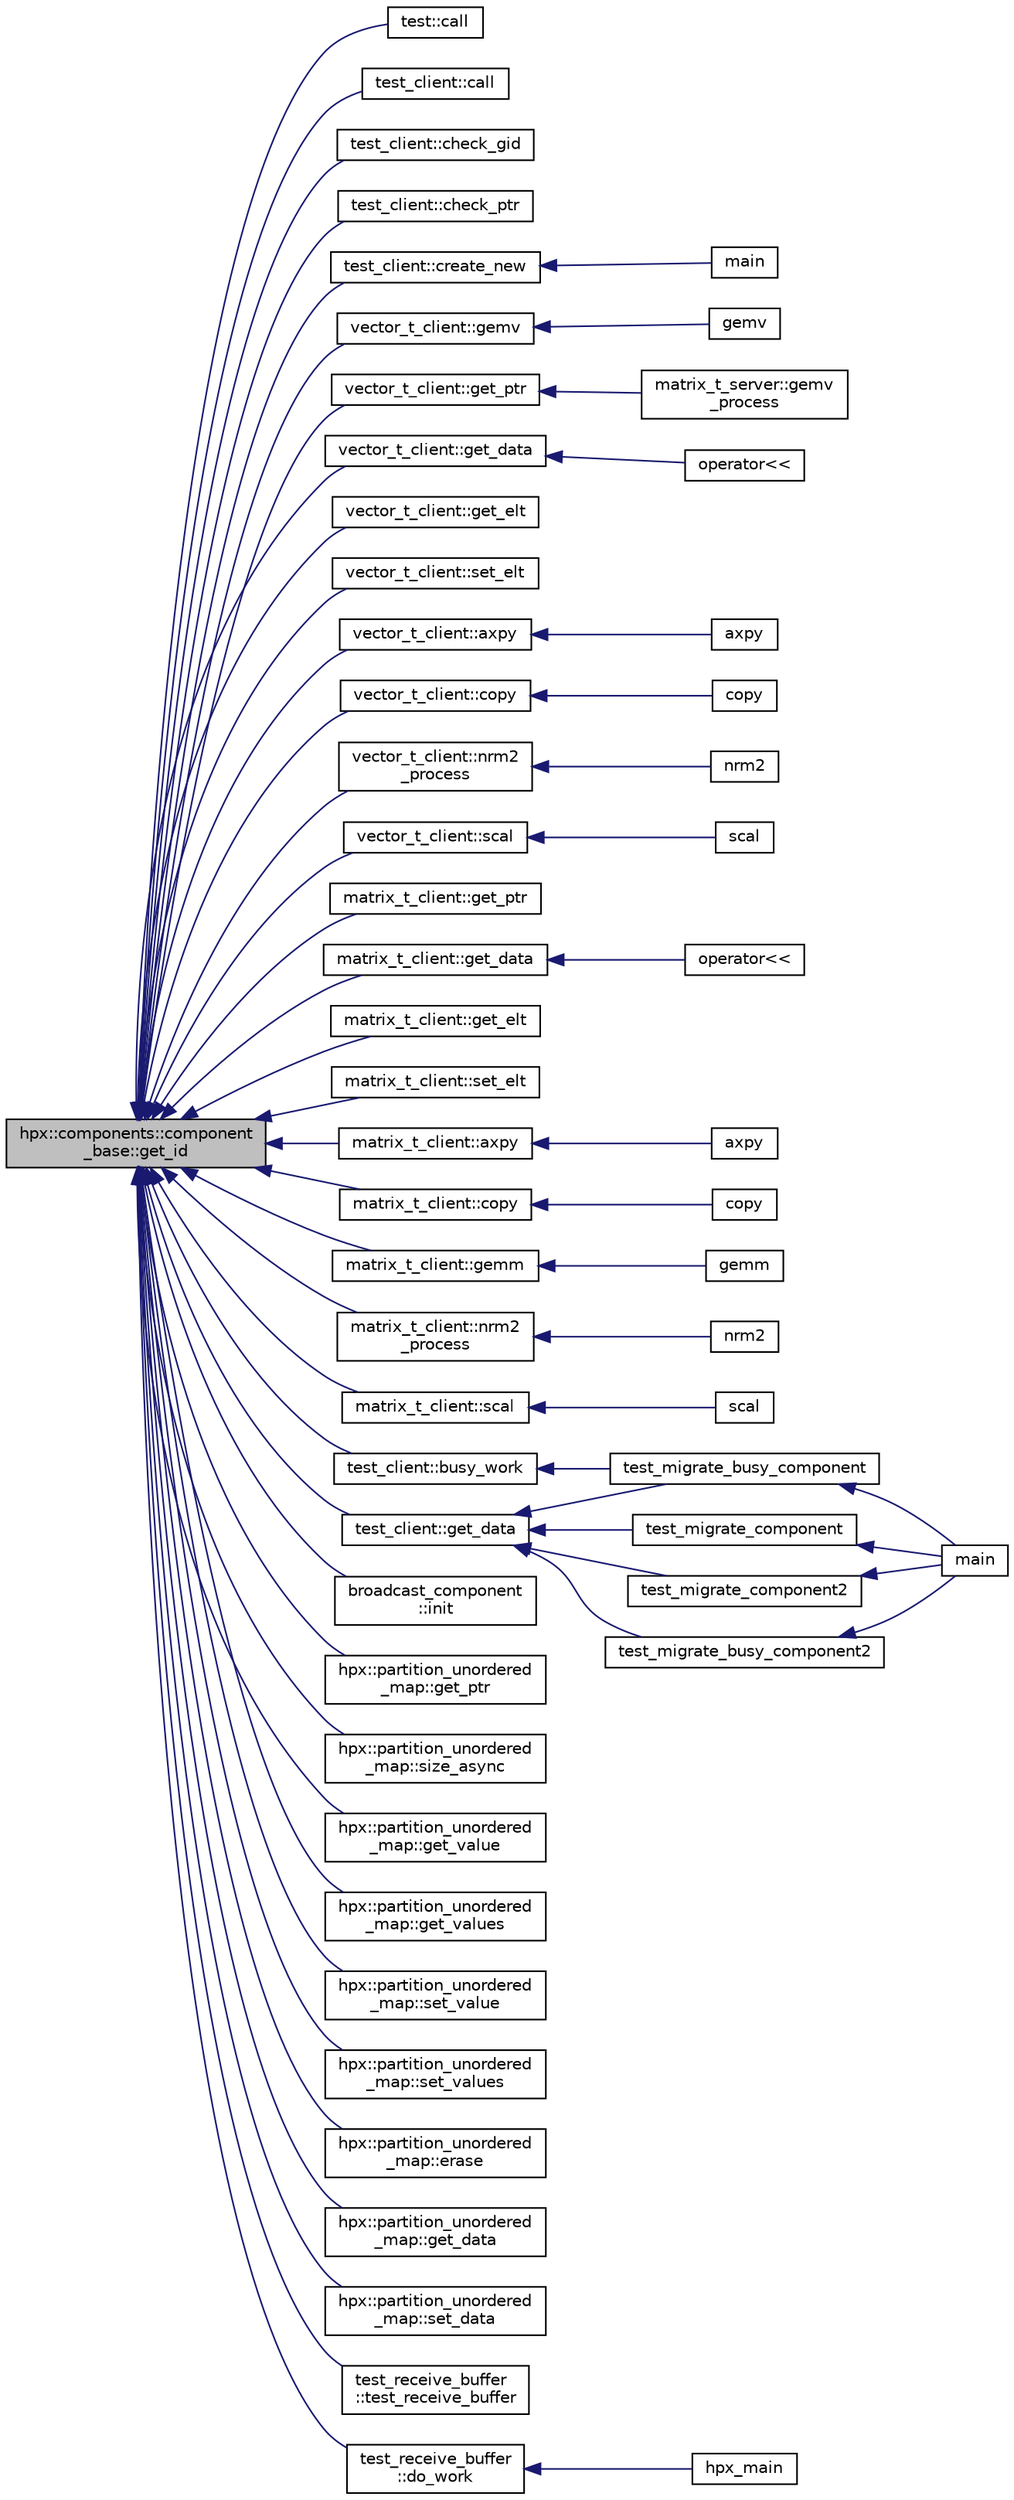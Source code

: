 digraph "hpx::components::component_base::get_id"
{
  edge [fontname="Helvetica",fontsize="10",labelfontname="Helvetica",labelfontsize="10"];
  node [fontname="Helvetica",fontsize="10",shape=record];
  rankdir="LR";
  Node23 [label="hpx::components::component\l_base::get_id",height=0.2,width=0.4,color="black", fillcolor="grey75", style="filled", fontcolor="black"];
  Node23 -> Node24 [dir="back",color="midnightblue",fontsize="10",style="solid",fontname="Helvetica"];
  Node24 [label="test::call",height=0.2,width=0.4,color="black", fillcolor="white", style="filled",URL="$d8/d89/structtest.html#af5d0d5b37a63e58d972ee61239dc7679"];
  Node23 -> Node25 [dir="back",color="midnightblue",fontsize="10",style="solid",fontname="Helvetica"];
  Node25 [label="test_client::call",height=0.2,width=0.4,color="black", fillcolor="white", style="filled",URL="$d8/df6/structtest__client.html#a415572be44e40d3a3a518c559cadcade"];
  Node23 -> Node26 [dir="back",color="midnightblue",fontsize="10",style="solid",fontname="Helvetica"];
  Node26 [label="test_client::check_gid",height=0.2,width=0.4,color="black", fillcolor="white", style="filled",URL="$d8/df6/structtest__client.html#a93c491b7245062a764fae6dc44bc06e4"];
  Node23 -> Node27 [dir="back",color="midnightblue",fontsize="10",style="solid",fontname="Helvetica"];
  Node27 [label="test_client::check_ptr",height=0.2,width=0.4,color="black", fillcolor="white", style="filled",URL="$d8/df6/structtest__client.html#ae680b8dc9ecf746c13e7fe97c4dcfcf9"];
  Node23 -> Node28 [dir="back",color="midnightblue",fontsize="10",style="solid",fontname="Helvetica"];
  Node28 [label="test_client::create_new",height=0.2,width=0.4,color="black", fillcolor="white", style="filled",URL="$d8/df6/structtest__client.html#a9441293493adad0312415556f2d16b74"];
  Node28 -> Node29 [dir="back",color="midnightblue",fontsize="10",style="solid",fontname="Helvetica"];
  Node29 [label="main",height=0.2,width=0.4,color="black", fillcolor="white", style="filled",URL="$d7/dca/lifetime__588_8cpp.html#ae66f6b31b5ad750f1fe042a706a4e3d4"];
  Node23 -> Node30 [dir="back",color="midnightblue",fontsize="10",style="solid",fontname="Helvetica"];
  Node30 [label="vector_t_client::gemv",height=0.2,width=0.4,color="black", fillcolor="white", style="filled",URL="$de/dd9/structvector__t__client.html#a1840b3d4a128c1bcbdb4db4b713e23ff"];
  Node30 -> Node31 [dir="back",color="midnightblue",fontsize="10",style="solid",fontname="Helvetica"];
  Node31 [label="gemv",height=0.2,width=0.4,color="black", fillcolor="white", style="filled",URL="$da/d92/algorithms_8hh.html#ac38de6d057aae7d754cffa82994b6b7b"];
  Node23 -> Node32 [dir="back",color="midnightblue",fontsize="10",style="solid",fontname="Helvetica"];
  Node32 [label="vector_t_client::get_ptr",height=0.2,width=0.4,color="black", fillcolor="white", style="filled",URL="$de/dd9/structvector__t__client.html#a74a292617610e3767cac39ec571ef171"];
  Node32 -> Node33 [dir="back",color="midnightblue",fontsize="10",style="solid",fontname="Helvetica"];
  Node33 [label="matrix_t_server::gemv\l_process",height=0.2,width=0.4,color="black", fillcolor="white", style="filled",URL="$dc/d20/structmatrix__t__server.html#ad59d6e7c3d396fdd2330b6439b02e1e4"];
  Node23 -> Node34 [dir="back",color="midnightblue",fontsize="10",style="solid",fontname="Helvetica"];
  Node34 [label="vector_t_client::get_data",height=0.2,width=0.4,color="black", fillcolor="white", style="filled",URL="$de/dd9/structvector__t__client.html#a5a9a3c874fbb1fff899af1fea8de811b"];
  Node34 -> Node35 [dir="back",color="midnightblue",fontsize="10",style="solid",fontname="Helvetica"];
  Node35 [label="operator\<\<",height=0.2,width=0.4,color="black", fillcolor="white", style="filled",URL="$dc/de8/block__matrix_8hh.html#a33f325f622a6066f49a6465cdb2a9b32"];
  Node23 -> Node36 [dir="back",color="midnightblue",fontsize="10",style="solid",fontname="Helvetica"];
  Node36 [label="vector_t_client::get_elt",height=0.2,width=0.4,color="black", fillcolor="white", style="filled",URL="$de/dd9/structvector__t__client.html#a2e4ce1d51d868cb61f49f4d0298c8b15"];
  Node23 -> Node37 [dir="back",color="midnightblue",fontsize="10",style="solid",fontname="Helvetica"];
  Node37 [label="vector_t_client::set_elt",height=0.2,width=0.4,color="black", fillcolor="white", style="filled",URL="$de/dd9/structvector__t__client.html#a6efdc6d502a9f917960e97936248c6aa"];
  Node23 -> Node38 [dir="back",color="midnightblue",fontsize="10",style="solid",fontname="Helvetica"];
  Node38 [label="vector_t_client::axpy",height=0.2,width=0.4,color="black", fillcolor="white", style="filled",URL="$de/dd9/structvector__t__client.html#a284f3e62e5c736202e53771cdc78cfbc"];
  Node38 -> Node39 [dir="back",color="midnightblue",fontsize="10",style="solid",fontname="Helvetica"];
  Node39 [label="axpy",height=0.2,width=0.4,color="black", fillcolor="white", style="filled",URL="$da/d92/algorithms_8hh.html#ab0c8b82627a5bfe9389dfde3cddd0473"];
  Node23 -> Node40 [dir="back",color="midnightblue",fontsize="10",style="solid",fontname="Helvetica"];
  Node40 [label="vector_t_client::copy",height=0.2,width=0.4,color="black", fillcolor="white", style="filled",URL="$de/dd9/structvector__t__client.html#a0d9f47d32c6048c918b3f14f8e3f8bf3"];
  Node40 -> Node41 [dir="back",color="midnightblue",fontsize="10",style="solid",fontname="Helvetica"];
  Node41 [label="copy",height=0.2,width=0.4,color="black", fillcolor="white", style="filled",URL="$da/d92/algorithms_8hh.html#acf000d4c040a6beb40a0f2215e3098d3"];
  Node23 -> Node42 [dir="back",color="midnightblue",fontsize="10",style="solid",fontname="Helvetica"];
  Node42 [label="vector_t_client::nrm2\l_process",height=0.2,width=0.4,color="black", fillcolor="white", style="filled",URL="$de/dd9/structvector__t__client.html#af9f8b6ddeb2ef7a9f3cdb7294d29f998"];
  Node42 -> Node43 [dir="back",color="midnightblue",fontsize="10",style="solid",fontname="Helvetica"];
  Node43 [label="nrm2",height=0.2,width=0.4,color="black", fillcolor="white", style="filled",URL="$da/d92/algorithms_8hh.html#ad9015b1d1264201ad057fb2c94a566b8"];
  Node23 -> Node44 [dir="back",color="midnightblue",fontsize="10",style="solid",fontname="Helvetica"];
  Node44 [label="vector_t_client::scal",height=0.2,width=0.4,color="black", fillcolor="white", style="filled",URL="$de/dd9/structvector__t__client.html#a8c5d170985ce5b186d514bdadd84f425"];
  Node44 -> Node45 [dir="back",color="midnightblue",fontsize="10",style="solid",fontname="Helvetica"];
  Node45 [label="scal",height=0.2,width=0.4,color="black", fillcolor="white", style="filled",URL="$da/d92/algorithms_8hh.html#a5ddede4d7d4fbe026287e5afbc15092a"];
  Node23 -> Node46 [dir="back",color="midnightblue",fontsize="10",style="solid",fontname="Helvetica"];
  Node46 [label="matrix_t_client::get_ptr",height=0.2,width=0.4,color="black", fillcolor="white", style="filled",URL="$da/ded/structmatrix__t__client.html#a5d924b74a30da0a331a05723b279260b"];
  Node23 -> Node47 [dir="back",color="midnightblue",fontsize="10",style="solid",fontname="Helvetica"];
  Node47 [label="matrix_t_client::get_data",height=0.2,width=0.4,color="black", fillcolor="white", style="filled",URL="$da/ded/structmatrix__t__client.html#ac2b965eb67de12494a0d3cbf5cbe9281"];
  Node47 -> Node48 [dir="back",color="midnightblue",fontsize="10",style="solid",fontname="Helvetica"];
  Node48 [label="operator\<\<",height=0.2,width=0.4,color="black", fillcolor="white", style="filled",URL="$dc/de8/block__matrix_8hh.html#a312a917ecc61f15de4f9391ddfb55e03"];
  Node23 -> Node49 [dir="back",color="midnightblue",fontsize="10",style="solid",fontname="Helvetica"];
  Node49 [label="matrix_t_client::get_elt",height=0.2,width=0.4,color="black", fillcolor="white", style="filled",URL="$da/ded/structmatrix__t__client.html#a4ffd93f543fc1a85d177202e02d3dfe3"];
  Node23 -> Node50 [dir="back",color="midnightblue",fontsize="10",style="solid",fontname="Helvetica"];
  Node50 [label="matrix_t_client::set_elt",height=0.2,width=0.4,color="black", fillcolor="white", style="filled",URL="$da/ded/structmatrix__t__client.html#a0c6bdc1d265f342f9342289efd46adff"];
  Node23 -> Node51 [dir="back",color="midnightblue",fontsize="10",style="solid",fontname="Helvetica"];
  Node51 [label="matrix_t_client::axpy",height=0.2,width=0.4,color="black", fillcolor="white", style="filled",URL="$da/ded/structmatrix__t__client.html#adcef02c59d9b0edc6160bf14e3c84a40"];
  Node51 -> Node52 [dir="back",color="midnightblue",fontsize="10",style="solid",fontname="Helvetica"];
  Node52 [label="axpy",height=0.2,width=0.4,color="black", fillcolor="white", style="filled",URL="$da/d92/algorithms_8hh.html#aa76a75931ed4a3e23ff31ffd106274c8"];
  Node23 -> Node53 [dir="back",color="midnightblue",fontsize="10",style="solid",fontname="Helvetica"];
  Node53 [label="matrix_t_client::copy",height=0.2,width=0.4,color="black", fillcolor="white", style="filled",URL="$da/ded/structmatrix__t__client.html#ae58d41031f1af09f86737fcca4ebb7ab"];
  Node53 -> Node54 [dir="back",color="midnightblue",fontsize="10",style="solid",fontname="Helvetica"];
  Node54 [label="copy",height=0.2,width=0.4,color="black", fillcolor="white", style="filled",URL="$da/d92/algorithms_8hh.html#a6f5d35d92bab8499e9b4a71e7354fb6f"];
  Node23 -> Node55 [dir="back",color="midnightblue",fontsize="10",style="solid",fontname="Helvetica"];
  Node55 [label="matrix_t_client::gemm",height=0.2,width=0.4,color="black", fillcolor="white", style="filled",URL="$da/ded/structmatrix__t__client.html#ac4c889fea4fdd733a7f21205a0b27b32"];
  Node55 -> Node56 [dir="back",color="midnightblue",fontsize="10",style="solid",fontname="Helvetica"];
  Node56 [label="gemm",height=0.2,width=0.4,color="black", fillcolor="white", style="filled",URL="$da/d92/algorithms_8hh.html#aa0e032a3d9de48fadd8dd171dce167f6"];
  Node23 -> Node57 [dir="back",color="midnightblue",fontsize="10",style="solid",fontname="Helvetica"];
  Node57 [label="matrix_t_client::nrm2\l_process",height=0.2,width=0.4,color="black", fillcolor="white", style="filled",URL="$da/ded/structmatrix__t__client.html#a71a07dd2184f64a29ca188fcb6ea0267"];
  Node57 -> Node58 [dir="back",color="midnightblue",fontsize="10",style="solid",fontname="Helvetica"];
  Node58 [label="nrm2",height=0.2,width=0.4,color="black", fillcolor="white", style="filled",URL="$da/d92/algorithms_8hh.html#a5b778a712109641e32df08e905519916"];
  Node23 -> Node59 [dir="back",color="midnightblue",fontsize="10",style="solid",fontname="Helvetica"];
  Node59 [label="matrix_t_client::scal",height=0.2,width=0.4,color="black", fillcolor="white", style="filled",URL="$da/ded/structmatrix__t__client.html#aa550bf8d116a0506bcc5a0b2fb7de7e0"];
  Node59 -> Node60 [dir="back",color="midnightblue",fontsize="10",style="solid",fontname="Helvetica"];
  Node60 [label="scal",height=0.2,width=0.4,color="black", fillcolor="white", style="filled",URL="$da/d92/algorithms_8hh.html#aabc4f7eaeb9c5cfb6e224f1f1c0d1305"];
  Node23 -> Node61 [dir="back",color="midnightblue",fontsize="10",style="solid",fontname="Helvetica"];
  Node61 [label="test_client::busy_work",height=0.2,width=0.4,color="black", fillcolor="white", style="filled",URL="$d8/df6/structtest__client.html#acb9869e0c918f573dd2d7564897a07aa"];
  Node61 -> Node62 [dir="back",color="midnightblue",fontsize="10",style="solid",fontname="Helvetica"];
  Node62 [label="test_migrate_busy_component",height=0.2,width=0.4,color="black", fillcolor="white", style="filled",URL="$dc/d78/migrate__component_8cpp.html#a0fc9d3d96995ebeb2fad19145263d711"];
  Node62 -> Node63 [dir="back",color="midnightblue",fontsize="10",style="solid",fontname="Helvetica"];
  Node63 [label="main",height=0.2,width=0.4,color="black", fillcolor="white", style="filled",URL="$dc/d78/migrate__component_8cpp.html#ae66f6b31b5ad750f1fe042a706a4e3d4"];
  Node23 -> Node64 [dir="back",color="midnightblue",fontsize="10",style="solid",fontname="Helvetica"];
  Node64 [label="test_client::get_data",height=0.2,width=0.4,color="black", fillcolor="white", style="filled",URL="$d8/df6/structtest__client.html#aac4daf87ac22f1914749ba92676258b2"];
  Node64 -> Node65 [dir="back",color="midnightblue",fontsize="10",style="solid",fontname="Helvetica"];
  Node65 [label="test_migrate_component",height=0.2,width=0.4,color="black", fillcolor="white", style="filled",URL="$dc/d78/migrate__component_8cpp.html#a71b6d8930fc32282dbc8da264411c36b"];
  Node65 -> Node63 [dir="back",color="midnightblue",fontsize="10",style="solid",fontname="Helvetica"];
  Node64 -> Node62 [dir="back",color="midnightblue",fontsize="10",style="solid",fontname="Helvetica"];
  Node64 -> Node66 [dir="back",color="midnightblue",fontsize="10",style="solid",fontname="Helvetica"];
  Node66 [label="test_migrate_component2",height=0.2,width=0.4,color="black", fillcolor="white", style="filled",URL="$dc/d78/migrate__component_8cpp.html#ae94ad75aad3ef00979151af2a95d3823"];
  Node66 -> Node63 [dir="back",color="midnightblue",fontsize="10",style="solid",fontname="Helvetica"];
  Node64 -> Node67 [dir="back",color="midnightblue",fontsize="10",style="solid",fontname="Helvetica"];
  Node67 [label="test_migrate_busy_component2",height=0.2,width=0.4,color="black", fillcolor="white", style="filled",URL="$dc/d78/migrate__component_8cpp.html#a8ec118d733854b5250bbb4c0f425f829"];
  Node67 -> Node63 [dir="back",color="midnightblue",fontsize="10",style="solid",fontname="Helvetica"];
  Node23 -> Node68 [dir="back",color="midnightblue",fontsize="10",style="solid",fontname="Helvetica"];
  Node68 [label="broadcast_component\l::init",height=0.2,width=0.4,color="black", fillcolor="white", style="filled",URL="$d1/d9c/structbroadcast__component.html#a2e5b747d78c138f374e1404c69949dd6"];
  Node23 -> Node69 [dir="back",color="midnightblue",fontsize="10",style="solid",fontname="Helvetica"];
  Node69 [label="hpx::partition_unordered\l_map::get_ptr",height=0.2,width=0.4,color="black", fillcolor="white", style="filled",URL="$d2/d2d/classhpx_1_1partition__unordered__map.html#adde968f607d444b401d57369520d4470"];
  Node23 -> Node70 [dir="back",color="midnightblue",fontsize="10",style="solid",fontname="Helvetica"];
  Node70 [label="hpx::partition_unordered\l_map::size_async",height=0.2,width=0.4,color="black", fillcolor="white", style="filled",URL="$d2/d2d/classhpx_1_1partition__unordered__map.html#aea0aa310f8e63bfdbe3b15fd34f4eec3"];
  Node23 -> Node71 [dir="back",color="midnightblue",fontsize="10",style="solid",fontname="Helvetica"];
  Node71 [label="hpx::partition_unordered\l_map::get_value",height=0.2,width=0.4,color="black", fillcolor="white", style="filled",URL="$d2/d2d/classhpx_1_1partition__unordered__map.html#a5eb934987ddffd572663903594362c9f"];
  Node23 -> Node72 [dir="back",color="midnightblue",fontsize="10",style="solid",fontname="Helvetica"];
  Node72 [label="hpx::partition_unordered\l_map::get_values",height=0.2,width=0.4,color="black", fillcolor="white", style="filled",URL="$d2/d2d/classhpx_1_1partition__unordered__map.html#aaf365f46b54a9a7e6ca2008d01f4a441"];
  Node23 -> Node73 [dir="back",color="midnightblue",fontsize="10",style="solid",fontname="Helvetica"];
  Node73 [label="hpx::partition_unordered\l_map::set_value",height=0.2,width=0.4,color="black", fillcolor="white", style="filled",URL="$d2/d2d/classhpx_1_1partition__unordered__map.html#a5517f2a0285acd63da2d49797c2c6467"];
  Node23 -> Node74 [dir="back",color="midnightblue",fontsize="10",style="solid",fontname="Helvetica"];
  Node74 [label="hpx::partition_unordered\l_map::set_values",height=0.2,width=0.4,color="black", fillcolor="white", style="filled",URL="$d2/d2d/classhpx_1_1partition__unordered__map.html#aba20814fae58ed79e73a5bfb497f7c5f"];
  Node23 -> Node75 [dir="back",color="midnightblue",fontsize="10",style="solid",fontname="Helvetica"];
  Node75 [label="hpx::partition_unordered\l_map::erase",height=0.2,width=0.4,color="black", fillcolor="white", style="filled",URL="$d2/d2d/classhpx_1_1partition__unordered__map.html#a0fff97d825e672dec2e9e7acede6de68"];
  Node23 -> Node76 [dir="back",color="midnightblue",fontsize="10",style="solid",fontname="Helvetica"];
  Node76 [label="hpx::partition_unordered\l_map::get_data",height=0.2,width=0.4,color="black", fillcolor="white", style="filled",URL="$d2/d2d/classhpx_1_1partition__unordered__map.html#a984308717a9b424acf7705f1e34bc146",tooltip="Get/set all the data of this partition. "];
  Node23 -> Node77 [dir="back",color="midnightblue",fontsize="10",style="solid",fontname="Helvetica"];
  Node77 [label="hpx::partition_unordered\l_map::set_data",height=0.2,width=0.4,color="black", fillcolor="white", style="filled",URL="$d2/d2d/classhpx_1_1partition__unordered__map.html#a22c8b0e1dedafd85585b327290955b3e"];
  Node23 -> Node78 [dir="back",color="midnightblue",fontsize="10",style="solid",fontname="Helvetica"];
  Node78 [label="test_receive_buffer\l::test_receive_buffer",height=0.2,width=0.4,color="black", fillcolor="white", style="filled",URL="$d1/d2e/structtest__receive__buffer.html#a501e8703c3a9d33b23c67cc3782a3052"];
  Node23 -> Node79 [dir="back",color="midnightblue",fontsize="10",style="solid",fontname="Helvetica"];
  Node79 [label="test_receive_buffer\l::do_work",height=0.2,width=0.4,color="black", fillcolor="white", style="filled",URL="$d1/d2e/structtest__receive__buffer.html#a698da12d79021a6b53d3486fe325ccbe"];
  Node79 -> Node80 [dir="back",color="midnightblue",fontsize="10",style="solid",fontname="Helvetica"];
  Node80 [label="hpx_main",height=0.2,width=0.4,color="black", fillcolor="white", style="filled",URL="$d1/d0e/receive__buffer__1733_8cpp.html#aefd26dd818037509b2241068d57e3e1d"];
}
